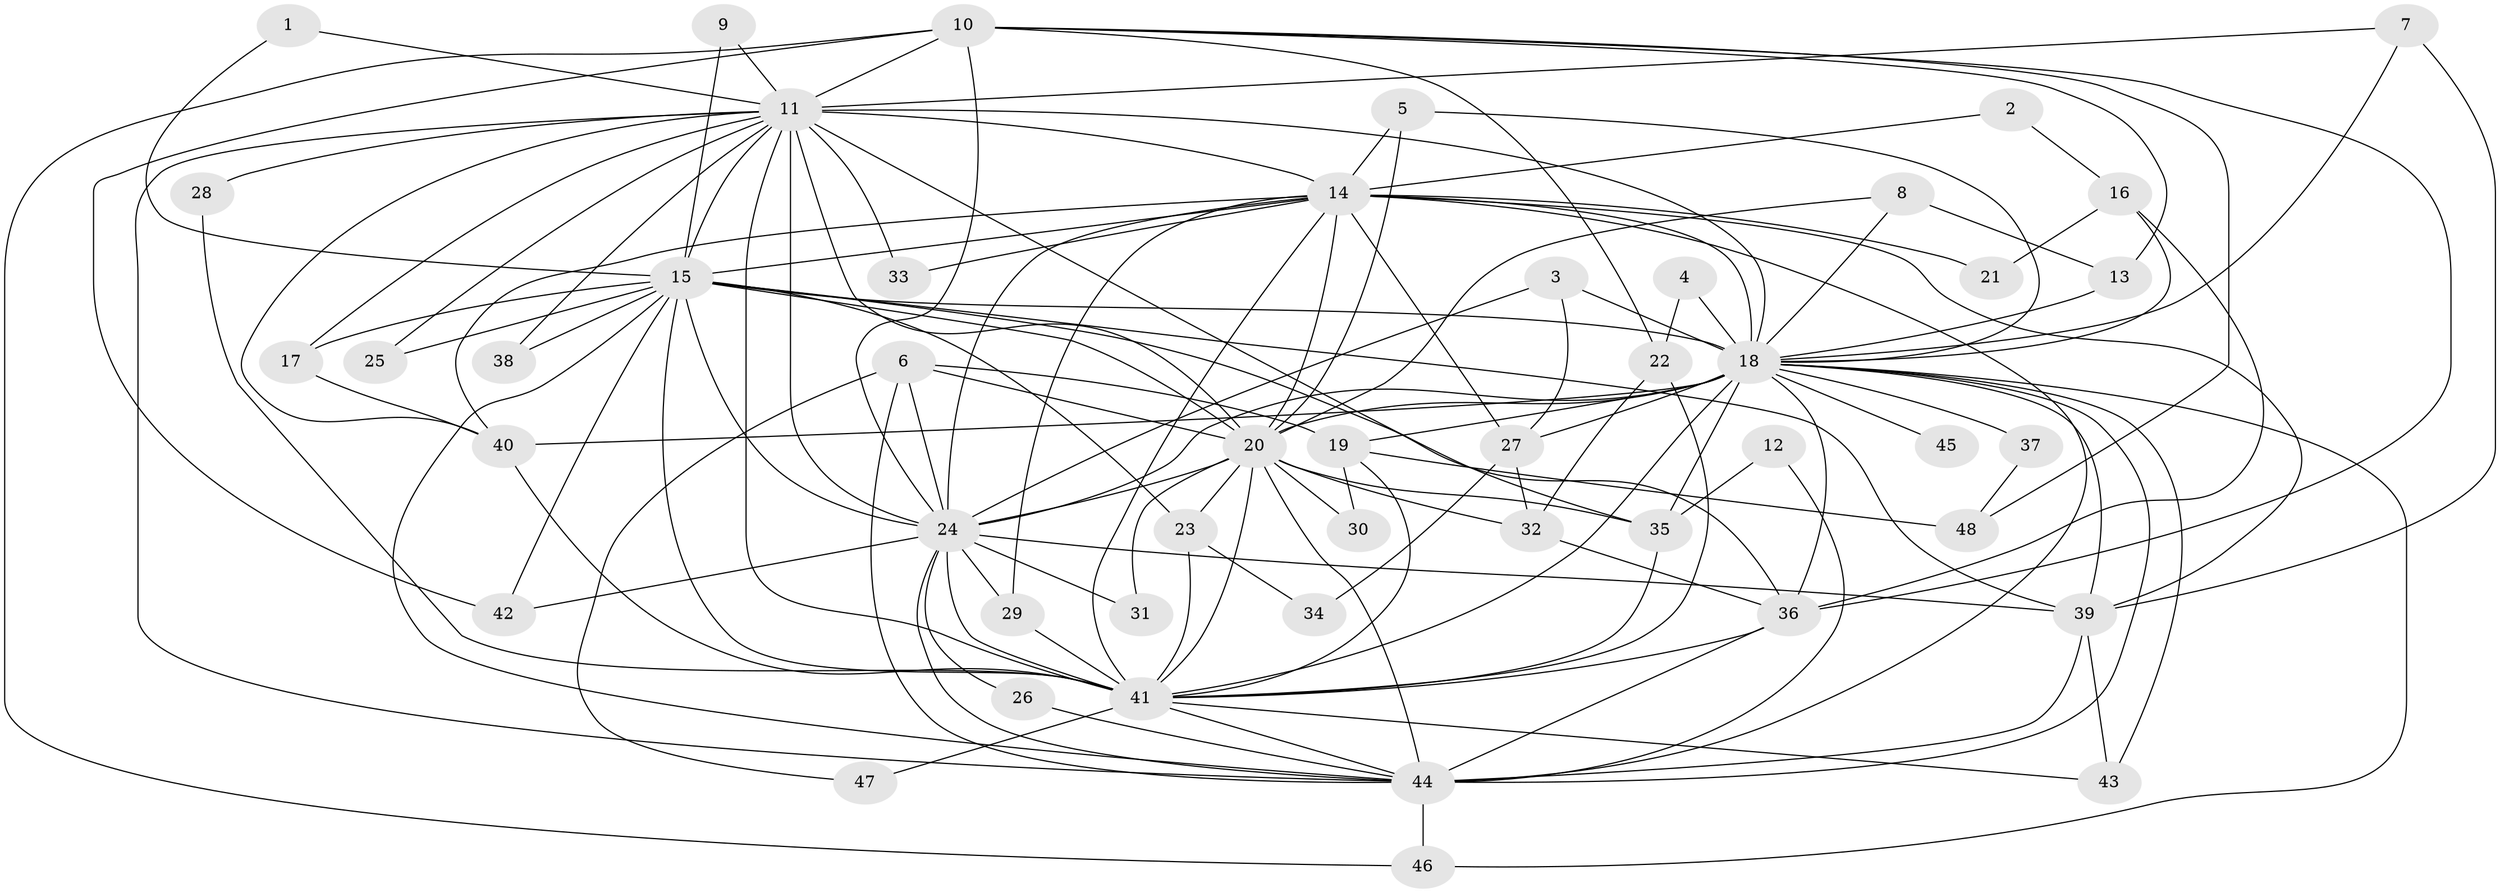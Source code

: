 // original degree distribution, {14: 0.010416666666666666, 20: 0.020833333333333332, 17: 0.03125, 19: 0.020833333333333332, 23: 0.010416666666666666, 22: 0.010416666666666666, 2: 0.4791666666666667, 6: 0.020833333333333332, 3: 0.25, 5: 0.041666666666666664, 4: 0.08333333333333333, 9: 0.020833333333333332}
// Generated by graph-tools (version 1.1) at 2025/49/03/09/25 03:49:43]
// undirected, 48 vertices, 131 edges
graph export_dot {
graph [start="1"]
  node [color=gray90,style=filled];
  1;
  2;
  3;
  4;
  5;
  6;
  7;
  8;
  9;
  10;
  11;
  12;
  13;
  14;
  15;
  16;
  17;
  18;
  19;
  20;
  21;
  22;
  23;
  24;
  25;
  26;
  27;
  28;
  29;
  30;
  31;
  32;
  33;
  34;
  35;
  36;
  37;
  38;
  39;
  40;
  41;
  42;
  43;
  44;
  45;
  46;
  47;
  48;
  1 -- 11 [weight=1.0];
  1 -- 15 [weight=1.0];
  2 -- 14 [weight=1.0];
  2 -- 16 [weight=1.0];
  3 -- 18 [weight=1.0];
  3 -- 24 [weight=1.0];
  3 -- 27 [weight=1.0];
  4 -- 18 [weight=2.0];
  4 -- 22 [weight=1.0];
  5 -- 14 [weight=1.0];
  5 -- 18 [weight=1.0];
  5 -- 20 [weight=1.0];
  6 -- 19 [weight=1.0];
  6 -- 20 [weight=2.0];
  6 -- 24 [weight=1.0];
  6 -- 44 [weight=1.0];
  6 -- 47 [weight=1.0];
  7 -- 11 [weight=1.0];
  7 -- 18 [weight=1.0];
  7 -- 39 [weight=1.0];
  8 -- 13 [weight=1.0];
  8 -- 18 [weight=1.0];
  8 -- 20 [weight=1.0];
  9 -- 11 [weight=1.0];
  9 -- 15 [weight=1.0];
  10 -- 11 [weight=1.0];
  10 -- 13 [weight=1.0];
  10 -- 22 [weight=1.0];
  10 -- 24 [weight=2.0];
  10 -- 36 [weight=1.0];
  10 -- 42 [weight=1.0];
  10 -- 46 [weight=1.0];
  10 -- 48 [weight=1.0];
  11 -- 14 [weight=1.0];
  11 -- 15 [weight=1.0];
  11 -- 17 [weight=1.0];
  11 -- 18 [weight=3.0];
  11 -- 20 [weight=1.0];
  11 -- 24 [weight=3.0];
  11 -- 25 [weight=1.0];
  11 -- 28 [weight=1.0];
  11 -- 33 [weight=1.0];
  11 -- 35 [weight=1.0];
  11 -- 38 [weight=1.0];
  11 -- 40 [weight=1.0];
  11 -- 41 [weight=1.0];
  11 -- 44 [weight=1.0];
  12 -- 35 [weight=1.0];
  12 -- 44 [weight=1.0];
  13 -- 18 [weight=1.0];
  14 -- 15 [weight=2.0];
  14 -- 18 [weight=2.0];
  14 -- 20 [weight=1.0];
  14 -- 21 [weight=1.0];
  14 -- 24 [weight=2.0];
  14 -- 27 [weight=1.0];
  14 -- 29 [weight=1.0];
  14 -- 33 [weight=1.0];
  14 -- 39 [weight=1.0];
  14 -- 40 [weight=1.0];
  14 -- 41 [weight=1.0];
  14 -- 44 [weight=1.0];
  15 -- 17 [weight=1.0];
  15 -- 18 [weight=2.0];
  15 -- 20 [weight=1.0];
  15 -- 23 [weight=1.0];
  15 -- 24 [weight=2.0];
  15 -- 25 [weight=1.0];
  15 -- 36 [weight=1.0];
  15 -- 38 [weight=1.0];
  15 -- 39 [weight=1.0];
  15 -- 41 [weight=1.0];
  15 -- 42 [weight=1.0];
  15 -- 44 [weight=1.0];
  16 -- 18 [weight=1.0];
  16 -- 21 [weight=1.0];
  16 -- 36 [weight=1.0];
  17 -- 40 [weight=1.0];
  18 -- 19 [weight=1.0];
  18 -- 20 [weight=4.0];
  18 -- 24 [weight=4.0];
  18 -- 27 [weight=1.0];
  18 -- 35 [weight=1.0];
  18 -- 36 [weight=1.0];
  18 -- 37 [weight=1.0];
  18 -- 39 [weight=1.0];
  18 -- 40 [weight=1.0];
  18 -- 41 [weight=2.0];
  18 -- 43 [weight=1.0];
  18 -- 44 [weight=2.0];
  18 -- 45 [weight=3.0];
  18 -- 46 [weight=1.0];
  19 -- 30 [weight=1.0];
  19 -- 41 [weight=1.0];
  19 -- 48 [weight=1.0];
  20 -- 23 [weight=1.0];
  20 -- 24 [weight=3.0];
  20 -- 30 [weight=2.0];
  20 -- 31 [weight=1.0];
  20 -- 32 [weight=1.0];
  20 -- 35 [weight=1.0];
  20 -- 41 [weight=1.0];
  20 -- 44 [weight=1.0];
  22 -- 32 [weight=1.0];
  22 -- 41 [weight=1.0];
  23 -- 34 [weight=1.0];
  23 -- 41 [weight=1.0];
  24 -- 26 [weight=1.0];
  24 -- 29 [weight=1.0];
  24 -- 31 [weight=1.0];
  24 -- 39 [weight=1.0];
  24 -- 41 [weight=3.0];
  24 -- 42 [weight=1.0];
  24 -- 44 [weight=2.0];
  26 -- 44 [weight=1.0];
  27 -- 32 [weight=1.0];
  27 -- 34 [weight=1.0];
  28 -- 41 [weight=1.0];
  29 -- 41 [weight=1.0];
  32 -- 36 [weight=1.0];
  35 -- 41 [weight=1.0];
  36 -- 41 [weight=1.0];
  36 -- 44 [weight=1.0];
  37 -- 48 [weight=1.0];
  39 -- 43 [weight=1.0];
  39 -- 44 [weight=2.0];
  40 -- 41 [weight=1.0];
  41 -- 43 [weight=1.0];
  41 -- 44 [weight=1.0];
  41 -- 47 [weight=1.0];
  44 -- 46 [weight=1.0];
}
